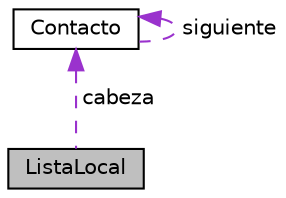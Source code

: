 digraph "ListaLocal"
{
 // LATEX_PDF_SIZE
  edge [fontname="Helvetica",fontsize="10",labelfontname="Helvetica",labelfontsize="10"];
  node [fontname="Helvetica",fontsize="10",shape=record];
  Node1 [label="ListaLocal",height=0.2,width=0.4,color="black", fillcolor="grey75", style="filled", fontcolor="black",tooltip="Estructura ListaLocal."];
  Node2 -> Node1 [dir="back",color="darkorchid3",fontsize="10",style="dashed",label=" cabeza" ,fontname="Helvetica"];
  Node2 [label="Contacto",height=0.2,width=0.4,color="black", fillcolor="white", style="filled",URL="$struct_contacto.html",tooltip="Estructura Contacto."];
  Node2 -> Node2 [dir="back",color="darkorchid3",fontsize="10",style="dashed",label=" siguiente" ,fontname="Helvetica"];
}
